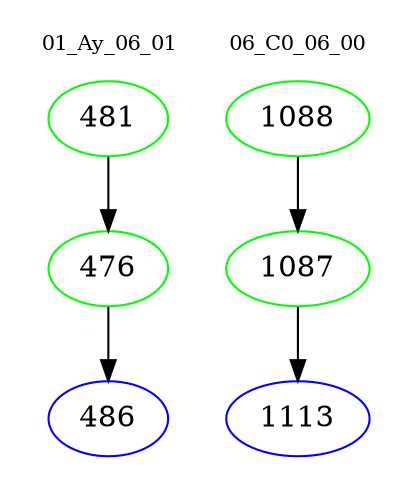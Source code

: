 digraph{
subgraph cluster_0 {
color = white
label = "01_Ay_06_01";
fontsize=10;
T0_481 [label="481", color="green"]
T0_481 -> T0_476 [color="black"]
T0_476 [label="476", color="green"]
T0_476 -> T0_486 [color="black"]
T0_486 [label="486", color="blue"]
}
subgraph cluster_1 {
color = white
label = "06_C0_06_00";
fontsize=10;
T1_1088 [label="1088", color="green"]
T1_1088 -> T1_1087 [color="black"]
T1_1087 [label="1087", color="green"]
T1_1087 -> T1_1113 [color="black"]
T1_1113 [label="1113", color="blue"]
}
}
